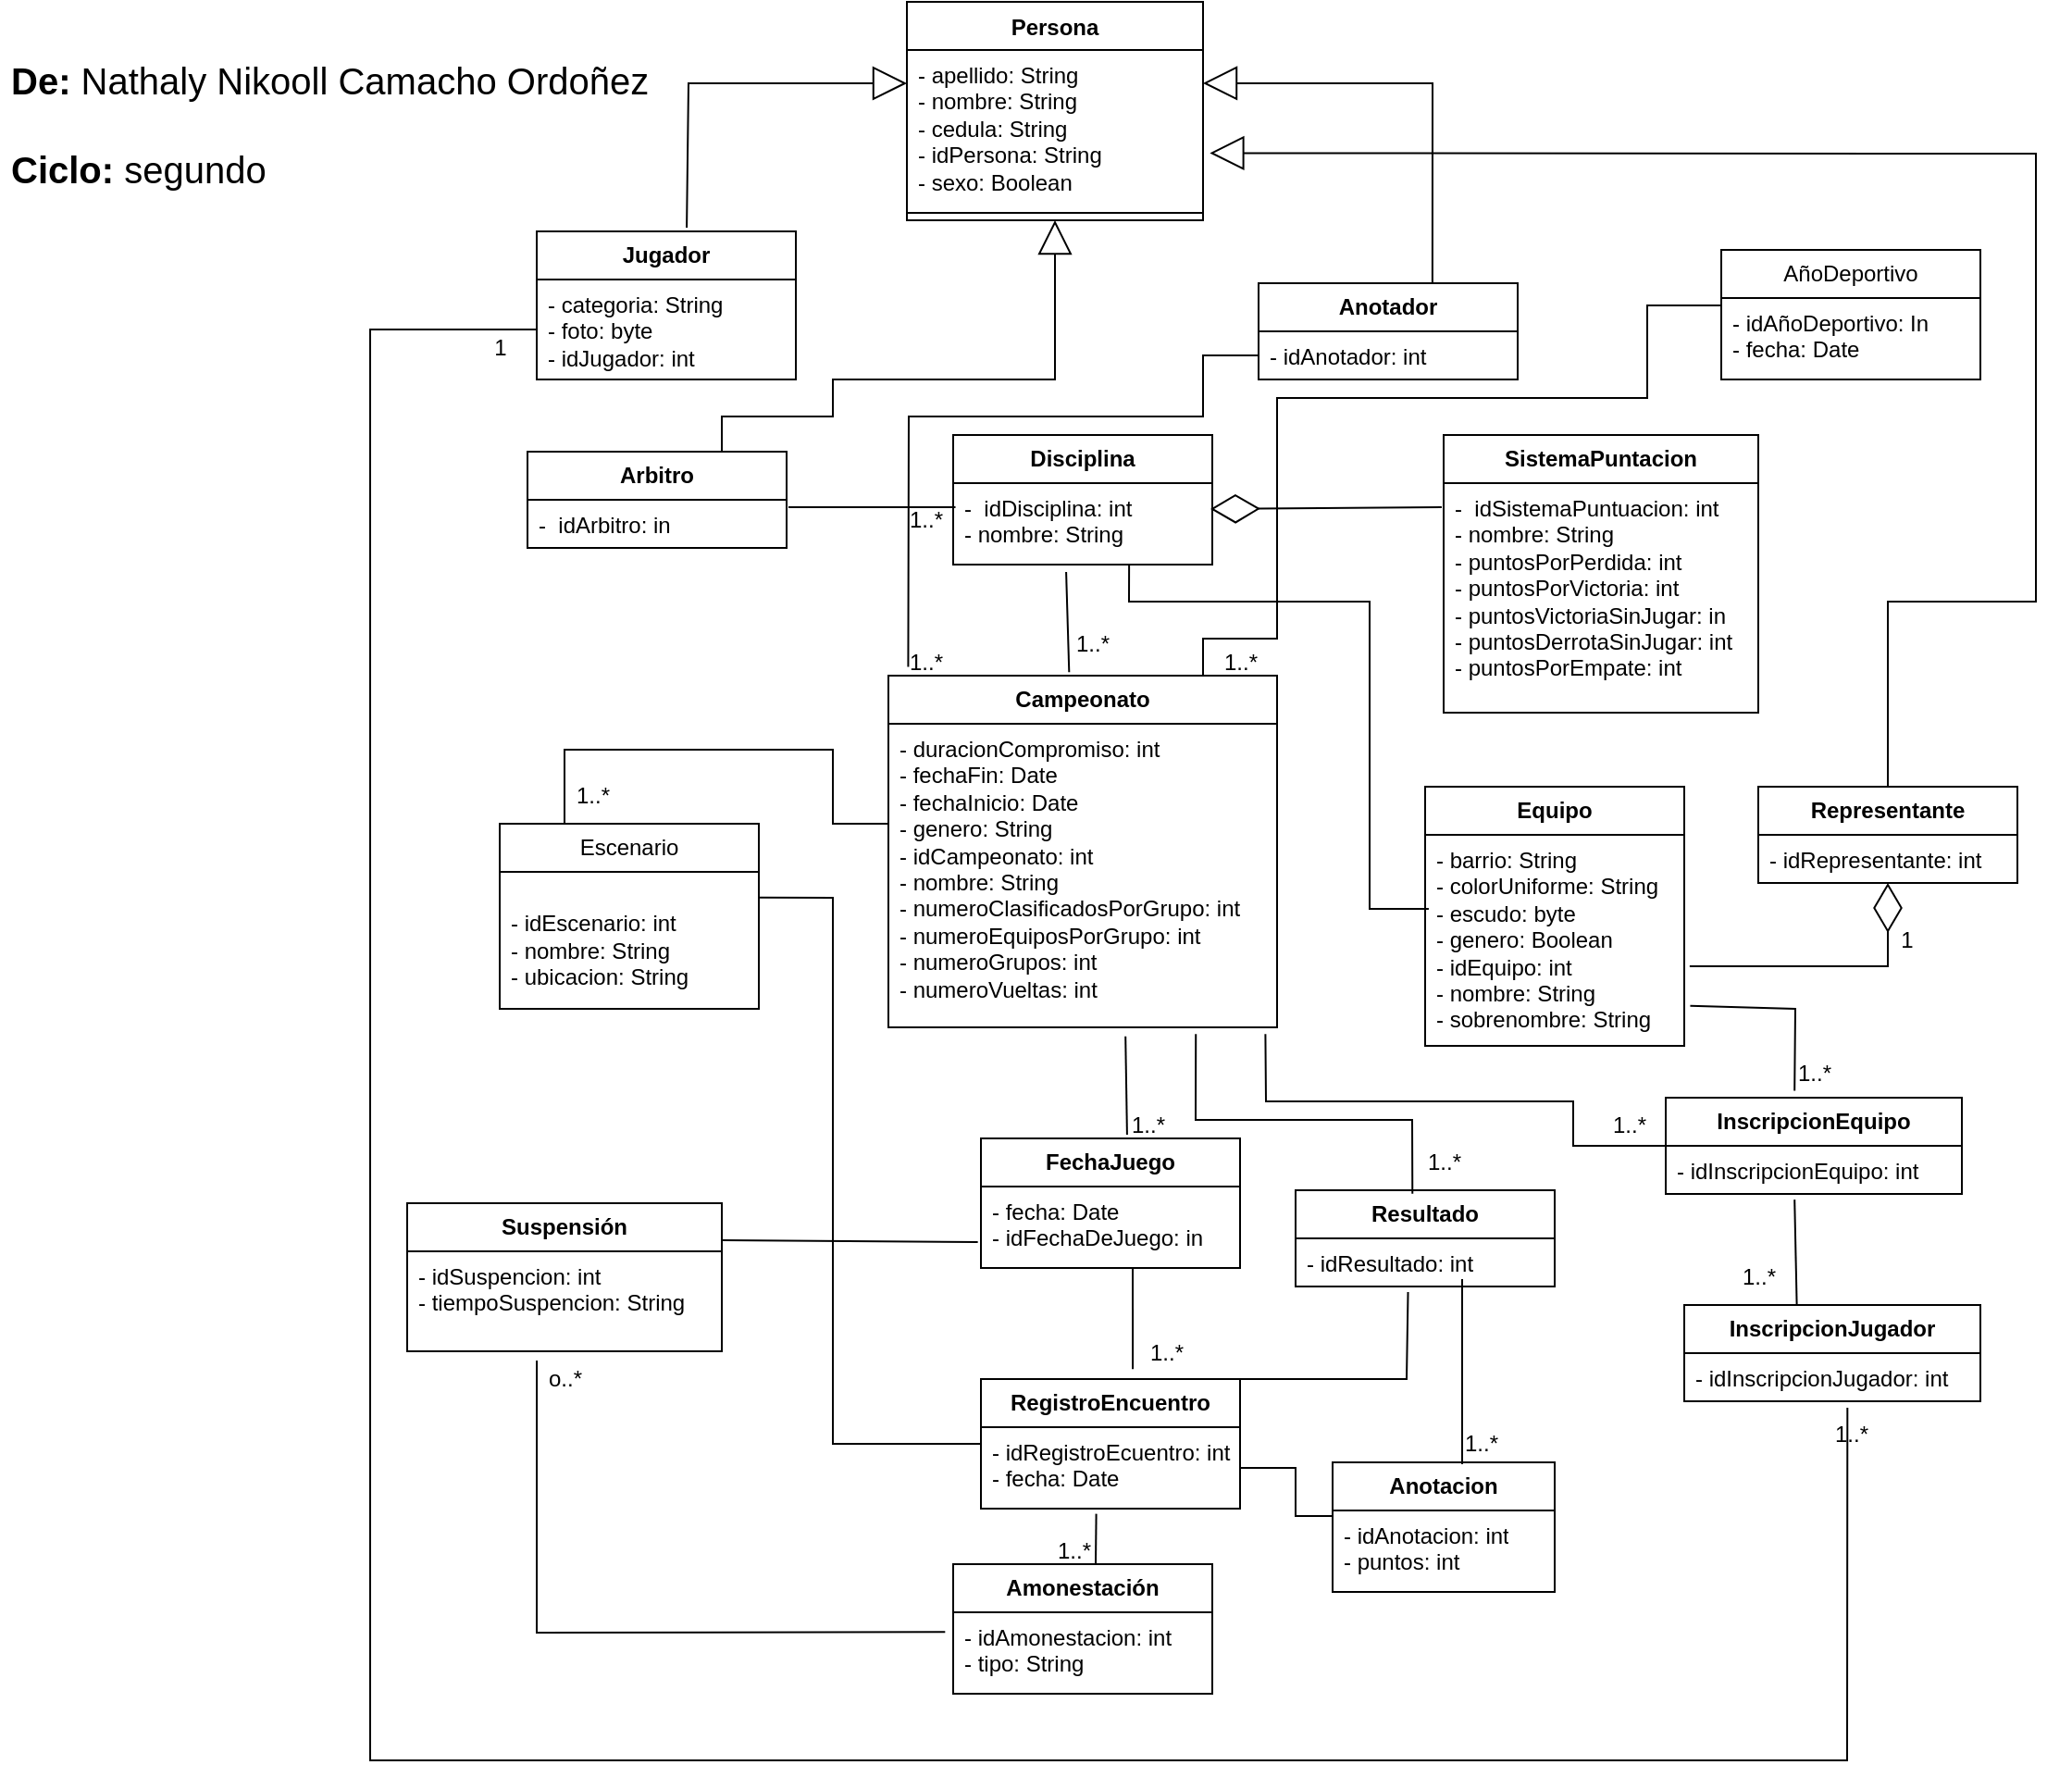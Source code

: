 <mxfile version="24.7.4">
  <diagram name="Página-1" id="RDBL6Prg0Cm7emV4PbZw">
    <mxGraphModel dx="1258" dy="511" grid="1" gridSize="10" guides="1" tooltips="1" connect="1" arrows="1" fold="1" page="1" pageScale="1" pageWidth="3300" pageHeight="2339" math="0" shadow="0">
      <root>
        <mxCell id="0" />
        <mxCell id="1" parent="0" />
        <mxCell id="obF-LMcCL9hbDz9X7Q33-1" value="Persona" style="swimlane;fontStyle=1;align=center;verticalAlign=top;childLayout=stackLayout;horizontal=1;startSize=26;horizontalStack=0;resizeParent=1;resizeParentMax=0;resizeLast=0;collapsible=1;marginBottom=0;whiteSpace=wrap;html=1;" vertex="1" parent="1">
          <mxGeometry x="1450" y="170" width="160" height="118" as="geometry" />
        </mxCell>
        <mxCell id="obF-LMcCL9hbDz9X7Q33-2" value="&lt;div&gt;- apellido: String&lt;/div&gt;&lt;div&gt;- nombre: String&lt;/div&gt;- cedula: String&lt;br&gt;- idPersona: String&lt;br&gt;- sexo: Boolean" style="text;strokeColor=none;fillColor=none;align=left;verticalAlign=top;spacingLeft=4;spacingRight=4;overflow=hidden;rotatable=0;points=[[0,0.5],[1,0.5]];portConstraint=eastwest;whiteSpace=wrap;html=1;" vertex="1" parent="obF-LMcCL9hbDz9X7Q33-1">
          <mxGeometry y="26" width="160" height="84" as="geometry" />
        </mxCell>
        <mxCell id="obF-LMcCL9hbDz9X7Q33-3" value="" style="line;strokeWidth=1;fillColor=none;align=left;verticalAlign=middle;spacingTop=-1;spacingLeft=3;spacingRight=3;rotatable=0;labelPosition=right;points=[];portConstraint=eastwest;strokeColor=inherit;" vertex="1" parent="obF-LMcCL9hbDz9X7Q33-1">
          <mxGeometry y="110" width="160" height="8" as="geometry" />
        </mxCell>
        <mxCell id="obF-LMcCL9hbDz9X7Q33-5" value="" style="endArrow=block;endSize=16;endFill=0;html=1;rounded=0;exitX=0.319;exitY=-0.02;exitDx=0;exitDy=0;exitPerimeter=0;" edge="1" parent="1">
          <mxGeometry width="160" relative="1" as="geometry">
            <mxPoint x="1331.04" y="292.04" as="sourcePoint" />
            <mxPoint x="1450" y="214" as="targetPoint" />
            <Array as="points">
              <mxPoint x="1332" y="214" />
            </Array>
          </mxGeometry>
        </mxCell>
        <mxCell id="obF-LMcCL9hbDz9X7Q33-10" value="&lt;b&gt;Arbitro&lt;/b&gt;" style="swimlane;fontStyle=0;childLayout=stackLayout;horizontal=1;startSize=26;fillColor=none;horizontalStack=0;resizeParent=1;resizeParentMax=0;resizeLast=0;collapsible=1;marginBottom=0;whiteSpace=wrap;html=1;" vertex="1" parent="1">
          <mxGeometry x="1245" y="413" width="140" height="52" as="geometry" />
        </mxCell>
        <mxCell id="obF-LMcCL9hbDz9X7Q33-11" value="-&amp;nbsp; idArbitro: in" style="text;strokeColor=none;fillColor=none;align=left;verticalAlign=top;spacingLeft=4;spacingRight=4;overflow=hidden;rotatable=0;points=[[0,0.5],[1,0.5]];portConstraint=eastwest;whiteSpace=wrap;html=1;" vertex="1" parent="obF-LMcCL9hbDz9X7Q33-10">
          <mxGeometry y="26" width="140" height="26" as="geometry" />
        </mxCell>
        <mxCell id="obF-LMcCL9hbDz9X7Q33-15" value="&lt;b&gt;Jugador&lt;/b&gt;" style="swimlane;fontStyle=0;childLayout=stackLayout;horizontal=1;startSize=26;fillColor=none;horizontalStack=0;resizeParent=1;resizeParentMax=0;resizeLast=0;collapsible=1;marginBottom=0;whiteSpace=wrap;html=1;" vertex="1" parent="1">
          <mxGeometry x="1250" y="294" width="140" height="80" as="geometry" />
        </mxCell>
        <mxCell id="obF-LMcCL9hbDz9X7Q33-16" value="- categoria: String&lt;br&gt;- foto: byte&lt;br&gt;- idJugador: int" style="text;strokeColor=none;fillColor=none;align=left;verticalAlign=top;spacingLeft=4;spacingRight=4;overflow=hidden;rotatable=0;points=[[0,0.5],[1,0.5]];portConstraint=eastwest;whiteSpace=wrap;html=1;" vertex="1" parent="obF-LMcCL9hbDz9X7Q33-15">
          <mxGeometry y="26" width="140" height="54" as="geometry" />
        </mxCell>
        <mxCell id="obF-LMcCL9hbDz9X7Q33-19" value="&lt;b&gt;Anotador&lt;/b&gt;" style="swimlane;fontStyle=0;childLayout=stackLayout;horizontal=1;startSize=26;fillColor=none;horizontalStack=0;resizeParent=1;resizeParentMax=0;resizeLast=0;collapsible=1;marginBottom=0;whiteSpace=wrap;html=1;" vertex="1" parent="1">
          <mxGeometry x="1640" y="322" width="140" height="52" as="geometry" />
        </mxCell>
        <mxCell id="obF-LMcCL9hbDz9X7Q33-20" value="- idAnotador: int" style="text;strokeColor=none;fillColor=none;align=left;verticalAlign=top;spacingLeft=4;spacingRight=4;overflow=hidden;rotatable=0;points=[[0,0.5],[1,0.5]];portConstraint=eastwest;whiteSpace=wrap;html=1;" vertex="1" parent="obF-LMcCL9hbDz9X7Q33-19">
          <mxGeometry y="26" width="140" height="26" as="geometry" />
        </mxCell>
        <mxCell id="obF-LMcCL9hbDz9X7Q33-23" value="" style="endArrow=block;endSize=16;endFill=0;html=1;rounded=0;exitX=0.671;exitY=0;exitDx=0;exitDy=0;exitPerimeter=0;entryX=1;entryY=0.214;entryDx=0;entryDy=0;entryPerimeter=0;" edge="1" parent="1" source="obF-LMcCL9hbDz9X7Q33-19" target="obF-LMcCL9hbDz9X7Q33-2">
          <mxGeometry width="160" relative="1" as="geometry">
            <mxPoint x="1341.04" y="302.04" as="sourcePoint" />
            <mxPoint x="1460" y="224" as="targetPoint" />
            <Array as="points">
              <mxPoint x="1734" y="214" />
            </Array>
          </mxGeometry>
        </mxCell>
        <mxCell id="obF-LMcCL9hbDz9X7Q33-24" value="&lt;b&gt;Disciplina&lt;/b&gt;" style="swimlane;fontStyle=0;childLayout=stackLayout;horizontal=1;startSize=26;fillColor=none;horizontalStack=0;resizeParent=1;resizeParentMax=0;resizeLast=0;collapsible=1;marginBottom=0;whiteSpace=wrap;html=1;" vertex="1" parent="1">
          <mxGeometry x="1475" y="404" width="140" height="70" as="geometry" />
        </mxCell>
        <mxCell id="obF-LMcCL9hbDz9X7Q33-25" value="-&amp;nbsp; idDisciplina: int&lt;br&gt;- nombre: String" style="text;strokeColor=none;fillColor=none;align=left;verticalAlign=top;spacingLeft=4;spacingRight=4;overflow=hidden;rotatable=0;points=[[0,0.5],[1,0.5]];portConstraint=eastwest;whiteSpace=wrap;html=1;" vertex="1" parent="obF-LMcCL9hbDz9X7Q33-24">
          <mxGeometry y="26" width="140" height="44" as="geometry" />
        </mxCell>
        <mxCell id="obF-LMcCL9hbDz9X7Q33-28" value="&lt;b&gt;SistemaPuntacion&lt;/b&gt;" style="swimlane;fontStyle=0;childLayout=stackLayout;horizontal=1;startSize=26;fillColor=none;horizontalStack=0;resizeParent=1;resizeParentMax=0;resizeLast=0;collapsible=1;marginBottom=0;whiteSpace=wrap;html=1;" vertex="1" parent="1">
          <mxGeometry x="1740" y="404" width="170" height="150" as="geometry" />
        </mxCell>
        <mxCell id="obF-LMcCL9hbDz9X7Q33-31" value="-&amp;nbsp; idSistemaPuntuacion: int&lt;br&gt;- nombre: String&lt;br&gt;- puntosPorPerdida: int&lt;br&gt;- puntosPorVictoria: int&lt;br&gt;&lt;div&gt;- puntosVictoriaSinJugar: in&lt;/div&gt;&lt;div&gt;- puntosDerrotaSinJugar: int&lt;br&gt;- puntosPorEmpate: int&lt;/div&gt;" style="text;strokeColor=none;fillColor=none;align=left;verticalAlign=top;spacingLeft=4;spacingRight=4;overflow=hidden;rotatable=0;points=[[0,0.5],[1,0.5]];portConstraint=eastwest;whiteSpace=wrap;html=1;" vertex="1" parent="obF-LMcCL9hbDz9X7Q33-28">
          <mxGeometry y="26" width="170" height="124" as="geometry" />
        </mxCell>
        <mxCell id="obF-LMcCL9hbDz9X7Q33-32" value="" style="endArrow=diamondThin;endFill=0;endSize=24;html=1;rounded=0;exitX=-0.006;exitY=0.105;exitDx=0;exitDy=0;exitPerimeter=0;entryX=0.993;entryY=0.318;entryDx=0;entryDy=0;entryPerimeter=0;" edge="1" parent="1" source="obF-LMcCL9hbDz9X7Q33-31" target="obF-LMcCL9hbDz9X7Q33-25">
          <mxGeometry width="160" relative="1" as="geometry">
            <mxPoint x="1430" y="454" as="sourcePoint" />
            <mxPoint x="1590" y="454" as="targetPoint" />
          </mxGeometry>
        </mxCell>
        <mxCell id="obF-LMcCL9hbDz9X7Q33-33" value="" style="endArrow=none;html=1;rounded=0;exitX=0.465;exitY=-0.01;exitDx=0;exitDy=0;exitPerimeter=0;entryX=0.436;entryY=1.091;entryDx=0;entryDy=0;entryPerimeter=0;" edge="1" parent="1" source="obF-LMcCL9hbDz9X7Q33-35" target="obF-LMcCL9hbDz9X7Q33-25">
          <mxGeometry width="50" height="50" relative="1" as="geometry">
            <mxPoint x="1532" y="532" as="sourcePoint" />
            <mxPoint x="1530" y="484" as="targetPoint" />
          </mxGeometry>
        </mxCell>
        <mxCell id="obF-LMcCL9hbDz9X7Q33-35" value="&lt;b&gt;Campeonato &lt;/b&gt;" style="swimlane;fontStyle=0;childLayout=stackLayout;horizontal=1;startSize=26;fillColor=none;horizontalStack=0;resizeParent=1;resizeParentMax=0;resizeLast=0;collapsible=1;marginBottom=0;whiteSpace=wrap;html=1;" vertex="1" parent="1">
          <mxGeometry x="1440" y="534" width="210" height="190" as="geometry" />
        </mxCell>
        <mxCell id="obF-LMcCL9hbDz9X7Q33-36" value="- duracionCompromiso: int&lt;br&gt;- fechaFin: Date&lt;br&gt;- fechaInicio: Date&lt;br&gt;- genero: String&lt;br&gt;- idCampeonato: int&lt;br&gt;- nombre: String&lt;br&gt;- numeroClasificadosPorGrupo: int&lt;br&gt;- numeroEquiposPorGrupo: int&lt;br&gt;- numeroGrupos: int&lt;br&gt;- numeroVueltas: int" style="text;strokeColor=none;fillColor=none;align=left;verticalAlign=top;spacingLeft=4;spacingRight=4;overflow=hidden;rotatable=0;points=[[0,0.5],[1,0.5]];portConstraint=eastwest;whiteSpace=wrap;html=1;" vertex="1" parent="obF-LMcCL9hbDz9X7Q33-35">
          <mxGeometry y="26" width="210" height="164" as="geometry" />
        </mxCell>
        <mxCell id="obF-LMcCL9hbDz9X7Q33-39" value="&lt;b&gt;Equipo&lt;/b&gt;" style="swimlane;fontStyle=0;childLayout=stackLayout;horizontal=1;startSize=26;fillColor=none;horizontalStack=0;resizeParent=1;resizeParentMax=0;resizeLast=0;collapsible=1;marginBottom=0;whiteSpace=wrap;html=1;" vertex="1" parent="1">
          <mxGeometry x="1730" y="594" width="140" height="140" as="geometry" />
        </mxCell>
        <mxCell id="obF-LMcCL9hbDz9X7Q33-41" value="- barrio: String&lt;br&gt;- colorUniforme: String&lt;br&gt;- escudo: byte&lt;br&gt;- genero: Boolean&lt;br&gt;- idEquipo: int&lt;br&gt;- nombre: String&lt;br&gt;- sobrenombre: String" style="text;strokeColor=none;fillColor=none;align=left;verticalAlign=top;spacingLeft=4;spacingRight=4;overflow=hidden;rotatable=0;points=[[0,0.5],[1,0.5]];portConstraint=eastwest;whiteSpace=wrap;html=1;" vertex="1" parent="obF-LMcCL9hbDz9X7Q33-39">
          <mxGeometry y="26" width="140" height="114" as="geometry" />
        </mxCell>
        <mxCell id="obF-LMcCL9hbDz9X7Q33-43" value="" style="endArrow=none;html=1;rounded=0;exitX=0.014;exitY=0.351;exitDx=0;exitDy=0;exitPerimeter=0;entryX=0.679;entryY=1;entryDx=0;entryDy=0;entryPerimeter=0;" edge="1" parent="1" source="obF-LMcCL9hbDz9X7Q33-41" target="obF-LMcCL9hbDz9X7Q33-25">
          <mxGeometry width="50" height="50" relative="1" as="geometry">
            <mxPoint x="1450" y="574" as="sourcePoint" />
            <mxPoint x="1570" y="484" as="targetPoint" />
            <Array as="points">
              <mxPoint x="1700" y="660" />
              <mxPoint x="1700" y="494" />
              <mxPoint x="1610" y="494" />
              <mxPoint x="1570" y="494" />
            </Array>
          </mxGeometry>
        </mxCell>
        <mxCell id="obF-LMcCL9hbDz9X7Q33-44" value="&lt;b&gt;Representante&lt;/b&gt;" style="swimlane;fontStyle=0;childLayout=stackLayout;horizontal=1;startSize=26;fillColor=none;horizontalStack=0;resizeParent=1;resizeParentMax=0;resizeLast=0;collapsible=1;marginBottom=0;whiteSpace=wrap;html=1;" vertex="1" parent="1">
          <mxGeometry x="1910" y="594" width="140" height="52" as="geometry" />
        </mxCell>
        <mxCell id="obF-LMcCL9hbDz9X7Q33-45" value="- idRepresentante: int" style="text;strokeColor=none;fillColor=none;align=left;verticalAlign=top;spacingLeft=4;spacingRight=4;overflow=hidden;rotatable=0;points=[[0,0.5],[1,0.5]];portConstraint=eastwest;whiteSpace=wrap;html=1;" vertex="1" parent="obF-LMcCL9hbDz9X7Q33-44">
          <mxGeometry y="26" width="140" height="26" as="geometry" />
        </mxCell>
        <mxCell id="obF-LMcCL9hbDz9X7Q33-48" value="" style="endArrow=diamondThin;endFill=0;endSize=24;html=1;rounded=0;exitX=1.021;exitY=0.623;exitDx=0;exitDy=0;exitPerimeter=0;entryX=0.5;entryY=1;entryDx=0;entryDy=0;" edge="1" parent="1" source="obF-LMcCL9hbDz9X7Q33-41" target="obF-LMcCL9hbDz9X7Q33-44">
          <mxGeometry width="160" relative="1" as="geometry">
            <mxPoint x="1400" y="714" as="sourcePoint" />
            <mxPoint x="1560" y="714" as="targetPoint" />
            <Array as="points">
              <mxPoint x="1980" y="691" />
            </Array>
          </mxGeometry>
        </mxCell>
        <mxCell id="obF-LMcCL9hbDz9X7Q33-49" value="&lt;b&gt;FechaJuego&lt;/b&gt;" style="swimlane;fontStyle=0;childLayout=stackLayout;horizontal=1;startSize=26;fillColor=none;horizontalStack=0;resizeParent=1;resizeParentMax=0;resizeLast=0;collapsible=1;marginBottom=0;whiteSpace=wrap;html=1;" vertex="1" parent="1">
          <mxGeometry x="1490" y="784" width="140" height="70" as="geometry" />
        </mxCell>
        <mxCell id="obF-LMcCL9hbDz9X7Q33-52" value="- fecha: Date&lt;b&gt;&lt;br&gt;&lt;/b&gt;- idFechaDeJuego: in" style="text;strokeColor=none;fillColor=none;align=left;verticalAlign=top;spacingLeft=4;spacingRight=4;overflow=hidden;rotatable=0;points=[[0,0.5],[1,0.5]];portConstraint=eastwest;whiteSpace=wrap;html=1;" vertex="1" parent="obF-LMcCL9hbDz9X7Q33-49">
          <mxGeometry y="26" width="140" height="44" as="geometry" />
        </mxCell>
        <mxCell id="obF-LMcCL9hbDz9X7Q33-54" value="" style="endArrow=none;html=1;rounded=0;exitX=0.564;exitY=-0.029;exitDx=0;exitDy=0;exitPerimeter=0;entryX=0.61;entryY=1.03;entryDx=0;entryDy=0;entryPerimeter=0;" edge="1" parent="1" source="obF-LMcCL9hbDz9X7Q33-49" target="obF-LMcCL9hbDz9X7Q33-36">
          <mxGeometry width="50" height="50" relative="1" as="geometry">
            <mxPoint x="1570" y="774" as="sourcePoint" />
            <mxPoint x="1500" y="694" as="targetPoint" />
          </mxGeometry>
        </mxCell>
        <mxCell id="obF-LMcCL9hbDz9X7Q33-55" value="1..*" style="text;html=1;align=center;verticalAlign=middle;resizable=0;points=[];autosize=1;strokeColor=none;fillColor=none;" vertex="1" parent="1">
          <mxGeometry x="1560" y="762" width="40" height="30" as="geometry" />
        </mxCell>
        <mxCell id="obF-LMcCL9hbDz9X7Q33-56" value="&lt;b&gt;Resultado&lt;/b&gt;" style="swimlane;fontStyle=0;childLayout=stackLayout;horizontal=1;startSize=26;fillColor=none;horizontalStack=0;resizeParent=1;resizeParentMax=0;resizeLast=0;collapsible=1;marginBottom=0;whiteSpace=wrap;html=1;" vertex="1" parent="1">
          <mxGeometry x="1660" y="812" width="140" height="52" as="geometry" />
        </mxCell>
        <mxCell id="obF-LMcCL9hbDz9X7Q33-58" value="- idResultado: int" style="text;strokeColor=none;fillColor=none;align=left;verticalAlign=top;spacingLeft=4;spacingRight=4;overflow=hidden;rotatable=0;points=[[0,0.5],[1,0.5]];portConstraint=eastwest;whiteSpace=wrap;html=1;" vertex="1" parent="obF-LMcCL9hbDz9X7Q33-56">
          <mxGeometry y="26" width="140" height="26" as="geometry" />
        </mxCell>
        <mxCell id="obF-LMcCL9hbDz9X7Q33-60" value="" style="endArrow=none;html=1;rounded=0;exitX=0.451;exitY=0.036;exitDx=0;exitDy=0;exitPerimeter=0;entryX=0.791;entryY=1.022;entryDx=0;entryDy=0;entryPerimeter=0;" edge="1" parent="1" source="obF-LMcCL9hbDz9X7Q33-56" target="obF-LMcCL9hbDz9X7Q33-36">
          <mxGeometry width="50" height="50" relative="1" as="geometry">
            <mxPoint x="1430" y="784" as="sourcePoint" />
            <mxPoint x="1480" y="734" as="targetPoint" />
            <Array as="points">
              <mxPoint x="1723" y="774" />
              <mxPoint x="1606" y="774" />
            </Array>
          </mxGeometry>
        </mxCell>
        <mxCell id="obF-LMcCL9hbDz9X7Q33-62" value="1..*" style="text;html=1;align=center;verticalAlign=middle;resizable=0;points=[];autosize=1;strokeColor=none;fillColor=none;" vertex="1" parent="1">
          <mxGeometry x="1720" y="782" width="40" height="30" as="geometry" />
        </mxCell>
        <mxCell id="obF-LMcCL9hbDz9X7Q33-63" value="&lt;b&gt;InscripcionEquipo&lt;/b&gt;" style="swimlane;fontStyle=0;childLayout=stackLayout;horizontal=1;startSize=26;fillColor=none;horizontalStack=0;resizeParent=1;resizeParentMax=0;resizeLast=0;collapsible=1;marginBottom=0;whiteSpace=wrap;html=1;" vertex="1" parent="1">
          <mxGeometry x="1860" y="762" width="160" height="52" as="geometry" />
        </mxCell>
        <mxCell id="obF-LMcCL9hbDz9X7Q33-66" value="- idInscripcionEquipo: int" style="text;strokeColor=none;fillColor=none;align=left;verticalAlign=top;spacingLeft=4;spacingRight=4;overflow=hidden;rotatable=0;points=[[0,0.5],[1,0.5]];portConstraint=eastwest;whiteSpace=wrap;html=1;" vertex="1" parent="obF-LMcCL9hbDz9X7Q33-63">
          <mxGeometry y="26" width="160" height="26" as="geometry" />
        </mxCell>
        <mxCell id="obF-LMcCL9hbDz9X7Q33-67" value="" style="endArrow=none;html=1;rounded=0;exitX=0;exitY=0.5;exitDx=0;exitDy=0;entryX=0.97;entryY=1.022;entryDx=0;entryDy=0;entryPerimeter=0;" edge="1" parent="1" source="obF-LMcCL9hbDz9X7Q33-63" target="obF-LMcCL9hbDz9X7Q33-36">
          <mxGeometry width="50" height="50" relative="1" as="geometry">
            <mxPoint x="2020" y="714" as="sourcePoint" />
            <mxPoint x="2070" y="664" as="targetPoint" />
            <Array as="points">
              <mxPoint x="1810" y="788" />
              <mxPoint x="1810" y="764" />
              <mxPoint x="1644" y="764" />
            </Array>
          </mxGeometry>
        </mxCell>
        <mxCell id="obF-LMcCL9hbDz9X7Q33-68" value="1..*" style="text;html=1;align=center;verticalAlign=middle;resizable=0;points=[];autosize=1;strokeColor=none;fillColor=none;" vertex="1" parent="1">
          <mxGeometry x="1820" y="762" width="40" height="30" as="geometry" />
        </mxCell>
        <mxCell id="obF-LMcCL9hbDz9X7Q33-69" value="" style="endArrow=none;html=1;rounded=0;exitX=0.435;exitY=-0.072;exitDx=0;exitDy=0;exitPerimeter=0;entryX=1.023;entryY=0.81;entryDx=0;entryDy=0;entryPerimeter=0;" edge="1" parent="1" source="obF-LMcCL9hbDz9X7Q33-63" target="obF-LMcCL9hbDz9X7Q33-41">
          <mxGeometry width="50" height="50" relative="1" as="geometry">
            <mxPoint x="2020" y="714" as="sourcePoint" />
            <mxPoint x="2070" y="664" as="targetPoint" />
            <Array as="points">
              <mxPoint x="1930" y="714" />
            </Array>
          </mxGeometry>
        </mxCell>
        <mxCell id="obF-LMcCL9hbDz9X7Q33-70" value="1..*" style="text;html=1;align=center;verticalAlign=middle;resizable=0;points=[];autosize=1;strokeColor=none;fillColor=none;" vertex="1" parent="1">
          <mxGeometry x="1920" y="734" width="40" height="30" as="geometry" />
        </mxCell>
        <mxCell id="obF-LMcCL9hbDz9X7Q33-71" value="1" style="text;html=1;align=center;verticalAlign=middle;resizable=0;points=[];autosize=1;strokeColor=none;fillColor=none;" vertex="1" parent="1">
          <mxGeometry x="1975" y="662" width="30" height="30" as="geometry" />
        </mxCell>
        <mxCell id="obF-LMcCL9hbDz9X7Q33-72" value="&lt;b&gt;InscripcionJugador&lt;/b&gt;" style="swimlane;fontStyle=0;childLayout=stackLayout;horizontal=1;startSize=26;fillColor=none;horizontalStack=0;resizeParent=1;resizeParentMax=0;resizeLast=0;collapsible=1;marginBottom=0;whiteSpace=wrap;html=1;" vertex="1" parent="1">
          <mxGeometry x="1870" y="874" width="160" height="52" as="geometry" />
        </mxCell>
        <mxCell id="obF-LMcCL9hbDz9X7Q33-75" value="- idInscripcionJugador: int" style="text;strokeColor=none;fillColor=none;align=left;verticalAlign=top;spacingLeft=4;spacingRight=4;overflow=hidden;rotatable=0;points=[[0,0.5],[1,0.5]];portConstraint=eastwest;whiteSpace=wrap;html=1;" vertex="1" parent="obF-LMcCL9hbDz9X7Q33-72">
          <mxGeometry y="26" width="160" height="26" as="geometry" />
        </mxCell>
        <mxCell id="obF-LMcCL9hbDz9X7Q33-76" value="" style="endArrow=none;html=1;rounded=0;exitX=0.38;exitY=-0.009;exitDx=0;exitDy=0;exitPerimeter=0;entryX=0.435;entryY=1.118;entryDx=0;entryDy=0;entryPerimeter=0;" edge="1" parent="1" source="obF-LMcCL9hbDz9X7Q33-72" target="obF-LMcCL9hbDz9X7Q33-66">
          <mxGeometry width="50" height="50" relative="1" as="geometry">
            <mxPoint x="2020" y="714" as="sourcePoint" />
            <mxPoint x="2070" y="664" as="targetPoint" />
          </mxGeometry>
        </mxCell>
        <mxCell id="obF-LMcCL9hbDz9X7Q33-79" value="1..*" style="text;html=1;align=center;verticalAlign=middle;resizable=0;points=[];autosize=1;strokeColor=none;fillColor=none;" vertex="1" parent="1">
          <mxGeometry x="1890" y="844" width="40" height="30" as="geometry" />
        </mxCell>
        <mxCell id="obF-LMcCL9hbDz9X7Q33-80" value="&lt;b&gt;RegistroEncuentro&lt;/b&gt;" style="swimlane;fontStyle=0;childLayout=stackLayout;horizontal=1;startSize=26;fillColor=none;horizontalStack=0;resizeParent=1;resizeParentMax=0;resizeLast=0;collapsible=1;marginBottom=0;whiteSpace=wrap;html=1;" vertex="1" parent="1">
          <mxGeometry x="1490" y="914" width="140" height="70" as="geometry" />
        </mxCell>
        <mxCell id="obF-LMcCL9hbDz9X7Q33-83" value="- idRegistroEcuentro: int&lt;br&gt;- fecha: Date " style="text;strokeColor=none;fillColor=none;align=left;verticalAlign=top;spacingLeft=4;spacingRight=4;overflow=hidden;rotatable=0;points=[[0,0.5],[1,0.5]];portConstraint=eastwest;whiteSpace=wrap;html=1;" vertex="1" parent="obF-LMcCL9hbDz9X7Q33-80">
          <mxGeometry y="26" width="140" height="44" as="geometry" />
        </mxCell>
        <mxCell id="obF-LMcCL9hbDz9X7Q33-84" value="" style="endArrow=none;html=1;rounded=0;exitX=0.586;exitY=-0.077;exitDx=0;exitDy=0;exitPerimeter=0;" edge="1" parent="1" source="obF-LMcCL9hbDz9X7Q33-80">
          <mxGeometry width="50" height="50" relative="1" as="geometry">
            <mxPoint x="1560" y="784" as="sourcePoint" />
            <mxPoint x="1572" y="854" as="targetPoint" />
          </mxGeometry>
        </mxCell>
        <mxCell id="obF-LMcCL9hbDz9X7Q33-85" value="1..*" style="text;html=1;align=center;verticalAlign=middle;resizable=0;points=[];autosize=1;strokeColor=none;fillColor=none;" vertex="1" parent="1">
          <mxGeometry x="1570" y="885" width="40" height="30" as="geometry" />
        </mxCell>
        <mxCell id="obF-LMcCL9hbDz9X7Q33-90" value="Escenario" style="swimlane;fontStyle=0;childLayout=stackLayout;horizontal=1;startSize=26;fillColor=none;horizontalStack=0;resizeParent=1;resizeParentMax=0;resizeLast=0;collapsible=1;marginBottom=0;whiteSpace=wrap;html=1;" vertex="1" parent="1">
          <mxGeometry x="1230" y="614" width="140" height="100" as="geometry" />
        </mxCell>
        <mxCell id="obF-LMcCL9hbDz9X7Q33-91" value="&lt;br&gt;- idEscenario: int&lt;br&gt;- nombre: String&lt;br&gt;- ubicacion: String" style="text;strokeColor=none;fillColor=none;align=left;verticalAlign=top;spacingLeft=4;spacingRight=4;overflow=hidden;rotatable=0;points=[[0,0.5],[1,0.5]];portConstraint=eastwest;whiteSpace=wrap;html=1;" vertex="1" parent="obF-LMcCL9hbDz9X7Q33-90">
          <mxGeometry y="26" width="140" height="74" as="geometry" />
        </mxCell>
        <mxCell id="obF-LMcCL9hbDz9X7Q33-94" value="" style="endArrow=none;html=1;rounded=0;exitX=0.25;exitY=0;exitDx=0;exitDy=0;" edge="1" parent="1" source="obF-LMcCL9hbDz9X7Q33-90">
          <mxGeometry width="50" height="50" relative="1" as="geometry">
            <mxPoint x="1560" y="644" as="sourcePoint" />
            <mxPoint x="1440" y="614" as="targetPoint" />
            <Array as="points">
              <mxPoint x="1265" y="574" />
              <mxPoint x="1410" y="574" />
              <mxPoint x="1410" y="614" />
            </Array>
          </mxGeometry>
        </mxCell>
        <mxCell id="obF-LMcCL9hbDz9X7Q33-95" value="1..*" style="text;html=1;align=center;verticalAlign=middle;resizable=0;points=[];autosize=1;strokeColor=none;fillColor=none;" vertex="1" parent="1">
          <mxGeometry x="1260" y="584" width="40" height="30" as="geometry" />
        </mxCell>
        <mxCell id="obF-LMcCL9hbDz9X7Q33-97" value="" style="endArrow=none;html=1;rounded=0;exitX=1.023;exitY=0.215;exitDx=0;exitDy=0;exitPerimeter=0;entryX=0;entryY=0.5;entryDx=0;entryDy=0;" edge="1" parent="1" target="obF-LMcCL9hbDz9X7Q33-80">
          <mxGeometry width="50" height="50" relative="1" as="geometry">
            <mxPoint x="1370" y="653.91" as="sourcePoint" />
            <mxPoint x="1456.78" y="662" as="targetPoint" />
            <Array as="points">
              <mxPoint x="1410" y="654" />
              <mxPoint x="1410" y="949" />
            </Array>
          </mxGeometry>
        </mxCell>
        <mxCell id="obF-LMcCL9hbDz9X7Q33-100" value="&lt;b&gt;Amonestación&lt;/b&gt;" style="swimlane;fontStyle=0;childLayout=stackLayout;horizontal=1;startSize=26;fillColor=none;horizontalStack=0;resizeParent=1;resizeParentMax=0;resizeLast=0;collapsible=1;marginBottom=0;whiteSpace=wrap;html=1;" vertex="1" parent="1">
          <mxGeometry x="1475" y="1014" width="140" height="70" as="geometry" />
        </mxCell>
        <mxCell id="obF-LMcCL9hbDz9X7Q33-102" value="- idAmonestacion: int&lt;br&gt;- tipo: String" style="text;strokeColor=none;fillColor=none;align=left;verticalAlign=top;spacingLeft=4;spacingRight=4;overflow=hidden;rotatable=0;points=[[0,0.5],[1,0.5]];portConstraint=eastwest;whiteSpace=wrap;html=1;" vertex="1" parent="obF-LMcCL9hbDz9X7Q33-100">
          <mxGeometry y="26" width="140" height="44" as="geometry" />
        </mxCell>
        <mxCell id="obF-LMcCL9hbDz9X7Q33-104" value="" style="endArrow=none;html=1;rounded=0;entryX=0.445;entryY=1.064;entryDx=0;entryDy=0;entryPerimeter=0;" edge="1" parent="1" target="obF-LMcCL9hbDz9X7Q33-83">
          <mxGeometry width="50" height="50" relative="1" as="geometry">
            <mxPoint x="1552" y="1014" as="sourcePoint" />
            <mxPoint x="1530" y="969" as="targetPoint" />
          </mxGeometry>
        </mxCell>
        <mxCell id="obF-LMcCL9hbDz9X7Q33-105" value="1..*" style="text;html=1;align=center;verticalAlign=middle;resizable=0;points=[];autosize=1;strokeColor=none;fillColor=none;" vertex="1" parent="1">
          <mxGeometry x="1520" y="992" width="40" height="30" as="geometry" />
        </mxCell>
        <mxCell id="obF-LMcCL9hbDz9X7Q33-106" value="&lt;b&gt;Suspensión&lt;/b&gt;" style="swimlane;fontStyle=0;childLayout=stackLayout;horizontal=1;startSize=26;fillColor=none;horizontalStack=0;resizeParent=1;resizeParentMax=0;resizeLast=0;collapsible=1;marginBottom=0;whiteSpace=wrap;html=1;" vertex="1" parent="1">
          <mxGeometry x="1180" y="819" width="170" height="80" as="geometry" />
        </mxCell>
        <mxCell id="obF-LMcCL9hbDz9X7Q33-109" value="- idSuspencion: int&lt;br&gt;- tiempoSuspencion: String" style="text;strokeColor=none;fillColor=none;align=left;verticalAlign=top;spacingLeft=4;spacingRight=4;overflow=hidden;rotatable=0;points=[[0,0.5],[1,0.5]];portConstraint=eastwest;whiteSpace=wrap;html=1;" vertex="1" parent="obF-LMcCL9hbDz9X7Q33-106">
          <mxGeometry y="26" width="170" height="54" as="geometry" />
        </mxCell>
        <mxCell id="obF-LMcCL9hbDz9X7Q33-110" value="" style="endArrow=none;html=1;rounded=0;exitX=0.412;exitY=1.093;exitDx=0;exitDy=0;exitPerimeter=0;entryX=-0.031;entryY=0.242;entryDx=0;entryDy=0;entryPerimeter=0;" edge="1" parent="1" source="obF-LMcCL9hbDz9X7Q33-109" target="obF-LMcCL9hbDz9X7Q33-102">
          <mxGeometry width="50" height="50" relative="1" as="geometry">
            <mxPoint x="1500" y="904" as="sourcePoint" />
            <mxPoint x="1550" y="854" as="targetPoint" />
            <Array as="points">
              <mxPoint x="1250" y="1051" />
            </Array>
          </mxGeometry>
        </mxCell>
        <mxCell id="obF-LMcCL9hbDz9X7Q33-111" value="o..*" style="text;html=1;align=center;verticalAlign=middle;resizable=0;points=[];autosize=1;strokeColor=none;fillColor=none;" vertex="1" parent="1">
          <mxGeometry x="1245" y="899" width="40" height="30" as="geometry" />
        </mxCell>
        <mxCell id="obF-LMcCL9hbDz9X7Q33-112" value="" style="endArrow=none;html=1;rounded=0;exitX=1;exitY=0.25;exitDx=0;exitDy=0;entryX=-0.012;entryY=0.683;entryDx=0;entryDy=0;entryPerimeter=0;" edge="1" parent="1" source="obF-LMcCL9hbDz9X7Q33-106" target="obF-LMcCL9hbDz9X7Q33-52">
          <mxGeometry width="50" height="50" relative="1" as="geometry">
            <mxPoint x="1500" y="864" as="sourcePoint" />
            <mxPoint x="1550" y="814" as="targetPoint" />
          </mxGeometry>
        </mxCell>
        <mxCell id="obF-LMcCL9hbDz9X7Q33-119" value="AñoDeportivo" style="swimlane;fontStyle=0;childLayout=stackLayout;horizontal=1;startSize=26;fillColor=none;horizontalStack=0;resizeParent=1;resizeParentMax=0;resizeLast=0;collapsible=1;marginBottom=0;whiteSpace=wrap;html=1;" vertex="1" parent="1">
          <mxGeometry x="1890" y="304" width="140" height="70" as="geometry" />
        </mxCell>
        <mxCell id="obF-LMcCL9hbDz9X7Q33-122" value="&lt;div&gt;- idAñoDeportivo: In&lt;/div&gt;&lt;div&gt;- fecha: Date&lt;b&gt;&lt;br&gt;&lt;/b&gt;&lt;/div&gt;" style="text;strokeColor=none;fillColor=none;align=left;verticalAlign=top;spacingLeft=4;spacingRight=4;overflow=hidden;rotatable=0;points=[[0,0.5],[1,0.5]];portConstraint=eastwest;whiteSpace=wrap;html=1;" vertex="1" parent="obF-LMcCL9hbDz9X7Q33-119">
          <mxGeometry y="26" width="140" height="44" as="geometry" />
        </mxCell>
        <mxCell id="obF-LMcCL9hbDz9X7Q33-123" value="" style="endArrow=none;html=1;rounded=0;entryX=0;entryY=0.091;entryDx=0;entryDy=0;entryPerimeter=0;" edge="1" parent="1" target="obF-LMcCL9hbDz9X7Q33-122">
          <mxGeometry width="50" height="50" relative="1" as="geometry">
            <mxPoint x="1650" y="534" as="sourcePoint" />
            <mxPoint x="1884" y="334" as="targetPoint" />
            <Array as="points">
              <mxPoint x="1650" y="534" />
              <mxPoint x="1610" y="534" />
              <mxPoint x="1610" y="514" />
              <mxPoint x="1650" y="514" />
              <mxPoint x="1650" y="414" />
              <mxPoint x="1650" y="384" />
              <mxPoint x="1850" y="384" />
              <mxPoint x="1850" y="334" />
            </Array>
          </mxGeometry>
        </mxCell>
        <mxCell id="obF-LMcCL9hbDz9X7Q33-127" value="" style="endArrow=none;html=1;rounded=0;exitX=0;exitY=0.5;exitDx=0;exitDy=0;entryX=0.454;entryY=0.018;entryDx=0;entryDy=0;entryPerimeter=0;" edge="1" parent="1" source="obF-LMcCL9hbDz9X7Q33-16" target="obF-LMcCL9hbDz9X7Q33-128">
          <mxGeometry width="50" height="50" relative="1" as="geometry">
            <mxPoint x="1690" y="764" as="sourcePoint" />
            <mxPoint x="1950" y="934" as="targetPoint" />
            <Array as="points">
              <mxPoint x="1160" y="347" />
              <mxPoint x="1160" y="720" />
              <mxPoint x="1160" y="1120" />
              <mxPoint x="1520" y="1120" />
              <mxPoint x="1958" y="1120" />
            </Array>
          </mxGeometry>
        </mxCell>
        <mxCell id="obF-LMcCL9hbDz9X7Q33-128" value="1..*" style="text;html=1;align=center;verticalAlign=middle;resizable=0;points=[];autosize=1;strokeColor=none;fillColor=none;" vertex="1" parent="1">
          <mxGeometry x="1940" y="929" width="40" height="30" as="geometry" />
        </mxCell>
        <mxCell id="obF-LMcCL9hbDz9X7Q33-129" value="1" style="text;html=1;align=center;verticalAlign=middle;resizable=0;points=[];autosize=1;strokeColor=none;fillColor=none;" vertex="1" parent="1">
          <mxGeometry x="1215" y="342" width="30" height="30" as="geometry" />
        </mxCell>
        <mxCell id="obF-LMcCL9hbDz9X7Q33-132" value="" style="endArrow=block;endSize=16;endFill=0;html=1;rounded=0;entryX=0.5;entryY=1;entryDx=0;entryDy=0;exitX=0.75;exitY=0;exitDx=0;exitDy=0;" edge="1" parent="1" source="obF-LMcCL9hbDz9X7Q33-10" target="obF-LMcCL9hbDz9X7Q33-1">
          <mxGeometry width="160" relative="1" as="geometry">
            <mxPoint x="1410" y="410" as="sourcePoint" />
            <mxPoint x="1780" y="324" as="targetPoint" />
            <Array as="points">
              <mxPoint x="1350" y="394" />
              <mxPoint x="1410" y="394" />
              <mxPoint x="1410" y="374" />
              <mxPoint x="1530" y="374" />
            </Array>
          </mxGeometry>
        </mxCell>
        <mxCell id="obF-LMcCL9hbDz9X7Q33-133" value="" style="endArrow=none;html=1;rounded=0;entryX=0.009;entryY=0.295;entryDx=0;entryDy=0;entryPerimeter=0;" edge="1" parent="1" target="obF-LMcCL9hbDz9X7Q33-25">
          <mxGeometry width="50" height="50" relative="1" as="geometry">
            <mxPoint x="1386" y="443" as="sourcePoint" />
            <mxPoint x="1470" y="444" as="targetPoint" />
          </mxGeometry>
        </mxCell>
        <mxCell id="obF-LMcCL9hbDz9X7Q33-134" value="1..*" style="text;html=1;align=center;verticalAlign=middle;resizable=0;points=[];autosize=1;strokeColor=none;fillColor=none;" vertex="1" parent="1">
          <mxGeometry x="1440" y="435" width="40" height="30" as="geometry" />
        </mxCell>
        <mxCell id="obF-LMcCL9hbDz9X7Q33-140" value="1..*" style="text;html=1;align=center;verticalAlign=middle;resizable=0;points=[];autosize=1;strokeColor=none;fillColor=none;" vertex="1" parent="1">
          <mxGeometry x="1530" y="502" width="40" height="30" as="geometry" />
        </mxCell>
        <mxCell id="obF-LMcCL9hbDz9X7Q33-141" value="1..*" style="text;html=1;align=center;verticalAlign=middle;resizable=0;points=[];autosize=1;strokeColor=none;fillColor=none;" vertex="1" parent="1">
          <mxGeometry x="1610" y="512" width="40" height="30" as="geometry" />
        </mxCell>
        <mxCell id="obF-LMcCL9hbDz9X7Q33-142" value="" style="endArrow=none;html=1;rounded=0;exitX=0;exitY=0.5;exitDx=0;exitDy=0;entryX=0.051;entryY=-0.025;entryDx=0;entryDy=0;entryPerimeter=0;" edge="1" parent="1" source="obF-LMcCL9hbDz9X7Q33-20" target="obF-LMcCL9hbDz9X7Q33-35">
          <mxGeometry width="50" height="50" relative="1" as="geometry">
            <mxPoint x="1680" y="464" as="sourcePoint" />
            <mxPoint x="1730" y="414" as="targetPoint" />
            <Array as="points">
              <mxPoint x="1610" y="361" />
              <mxPoint x="1610" y="394" />
              <mxPoint x="1451" y="394" />
            </Array>
          </mxGeometry>
        </mxCell>
        <mxCell id="obF-LMcCL9hbDz9X7Q33-144" value="1..*" style="text;html=1;align=center;verticalAlign=middle;resizable=0;points=[];autosize=1;strokeColor=none;fillColor=none;" vertex="1" parent="1">
          <mxGeometry x="1440" y="512" width="40" height="30" as="geometry" />
        </mxCell>
        <mxCell id="obF-LMcCL9hbDz9X7Q33-145" value="&lt;div&gt;&lt;font style=&quot;font-size: 20px;&quot;&gt;&lt;b&gt;De: &lt;/b&gt;Nathaly Nikooll Camacho Ordoñez&lt;/font&gt;&lt;/div&gt;&lt;div&gt;&lt;font style=&quot;font-size: 20px;&quot;&gt;&lt;br&gt;&lt;/font&gt;&lt;/div&gt;&lt;div&gt;&lt;font style=&quot;font-size: 20px;&quot;&gt;&lt;b&gt;Ciclo:&lt;/b&gt; segundo&lt;b&gt;&lt;br&gt;&lt;/b&gt;&lt;/font&gt;&lt;/div&gt;" style="text;strokeColor=none;fillColor=none;align=left;verticalAlign=middle;spacingLeft=4;spacingRight=4;overflow=hidden;points=[[0,0.5],[1,0.5]];portConstraint=eastwest;rotatable=0;whiteSpace=wrap;html=1;" vertex="1" parent="1">
          <mxGeometry x="960" y="190" width="355" height="92" as="geometry" />
        </mxCell>
        <mxCell id="obF-LMcCL9hbDz9X7Q33-147" value="" style="endArrow=block;endSize=16;endFill=0;html=1;rounded=0;entryX=1.023;entryY=0.663;entryDx=0;entryDy=0;entryPerimeter=0;exitX=0.5;exitY=0;exitDx=0;exitDy=0;" edge="1" parent="1" source="obF-LMcCL9hbDz9X7Q33-44" target="obF-LMcCL9hbDz9X7Q33-2">
          <mxGeometry width="160" relative="1" as="geometry">
            <mxPoint x="2030" y="564" as="sourcePoint" />
            <mxPoint x="1980" y="454" as="targetPoint" />
            <Array as="points">
              <mxPoint x="1980" y="494" />
              <mxPoint x="2060" y="494" />
              <mxPoint x="2060" y="252" />
            </Array>
          </mxGeometry>
        </mxCell>
        <mxCell id="obF-LMcCL9hbDz9X7Q33-150" value="&lt;b&gt;Anotacion&lt;/b&gt;" style="swimlane;fontStyle=0;childLayout=stackLayout;horizontal=1;startSize=26;fillColor=none;horizontalStack=0;resizeParent=1;resizeParentMax=0;resizeLast=0;collapsible=1;marginBottom=0;whiteSpace=wrap;html=1;" vertex="1" parent="1">
          <mxGeometry x="1680" y="959" width="120" height="70" as="geometry" />
        </mxCell>
        <mxCell id="obF-LMcCL9hbDz9X7Q33-151" value="- idAnotacion: int&lt;br&gt;- puntos: int" style="text;strokeColor=none;fillColor=none;align=left;verticalAlign=top;spacingLeft=4;spacingRight=4;overflow=hidden;rotatable=0;points=[[0,0.5],[1,0.5]];portConstraint=eastwest;whiteSpace=wrap;html=1;" vertex="1" parent="obF-LMcCL9hbDz9X7Q33-150">
          <mxGeometry y="26" width="120" height="44" as="geometry" />
        </mxCell>
        <mxCell id="obF-LMcCL9hbDz9X7Q33-155" value="" style="endArrow=none;html=1;rounded=0;entryX=0;entryY=0.068;entryDx=0;entryDy=0;entryPerimeter=0;exitX=1;exitY=0.5;exitDx=0;exitDy=0;" edge="1" parent="1" source="obF-LMcCL9hbDz9X7Q33-83" target="obF-LMcCL9hbDz9X7Q33-151">
          <mxGeometry width="50" height="50" relative="1" as="geometry">
            <mxPoint x="1630" y="1050" as="sourcePoint" />
            <mxPoint x="1760.85" y="1024.736" as="targetPoint" />
            <Array as="points">
              <mxPoint x="1660" y="962" />
              <mxPoint x="1660" y="988" />
            </Array>
          </mxGeometry>
        </mxCell>
        <mxCell id="obF-LMcCL9hbDz9X7Q33-156" value="" style="endArrow=none;html=1;rounded=0;" edge="1" parent="1">
          <mxGeometry width="50" height="50" relative="1" as="geometry">
            <mxPoint x="1750" y="860" as="sourcePoint" />
            <mxPoint x="1750" y="960" as="targetPoint" />
            <Array as="points">
              <mxPoint x="1750" y="920" />
              <mxPoint x="1750" y="930" />
              <mxPoint x="1750" y="940" />
            </Array>
          </mxGeometry>
        </mxCell>
        <mxCell id="obF-LMcCL9hbDz9X7Q33-157" value="1..*" style="text;html=1;align=center;verticalAlign=middle;resizable=0;points=[];autosize=1;strokeColor=none;fillColor=none;" vertex="1" parent="1">
          <mxGeometry x="1740" y="934" width="40" height="30" as="geometry" />
        </mxCell>
        <mxCell id="obF-LMcCL9hbDz9X7Q33-159" value="" style="endArrow=none;html=1;rounded=0;exitX=1;exitY=0;exitDx=0;exitDy=0;entryX=0.434;entryY=1.115;entryDx=0;entryDy=0;entryPerimeter=0;" edge="1" parent="1" source="obF-LMcCL9hbDz9X7Q33-80" target="obF-LMcCL9hbDz9X7Q33-58">
          <mxGeometry width="50" height="50" relative="1" as="geometry">
            <mxPoint x="1520" y="800" as="sourcePoint" />
            <mxPoint x="1570" y="750" as="targetPoint" />
            <Array as="points">
              <mxPoint x="1720" y="914" />
            </Array>
          </mxGeometry>
        </mxCell>
      </root>
    </mxGraphModel>
  </diagram>
</mxfile>
